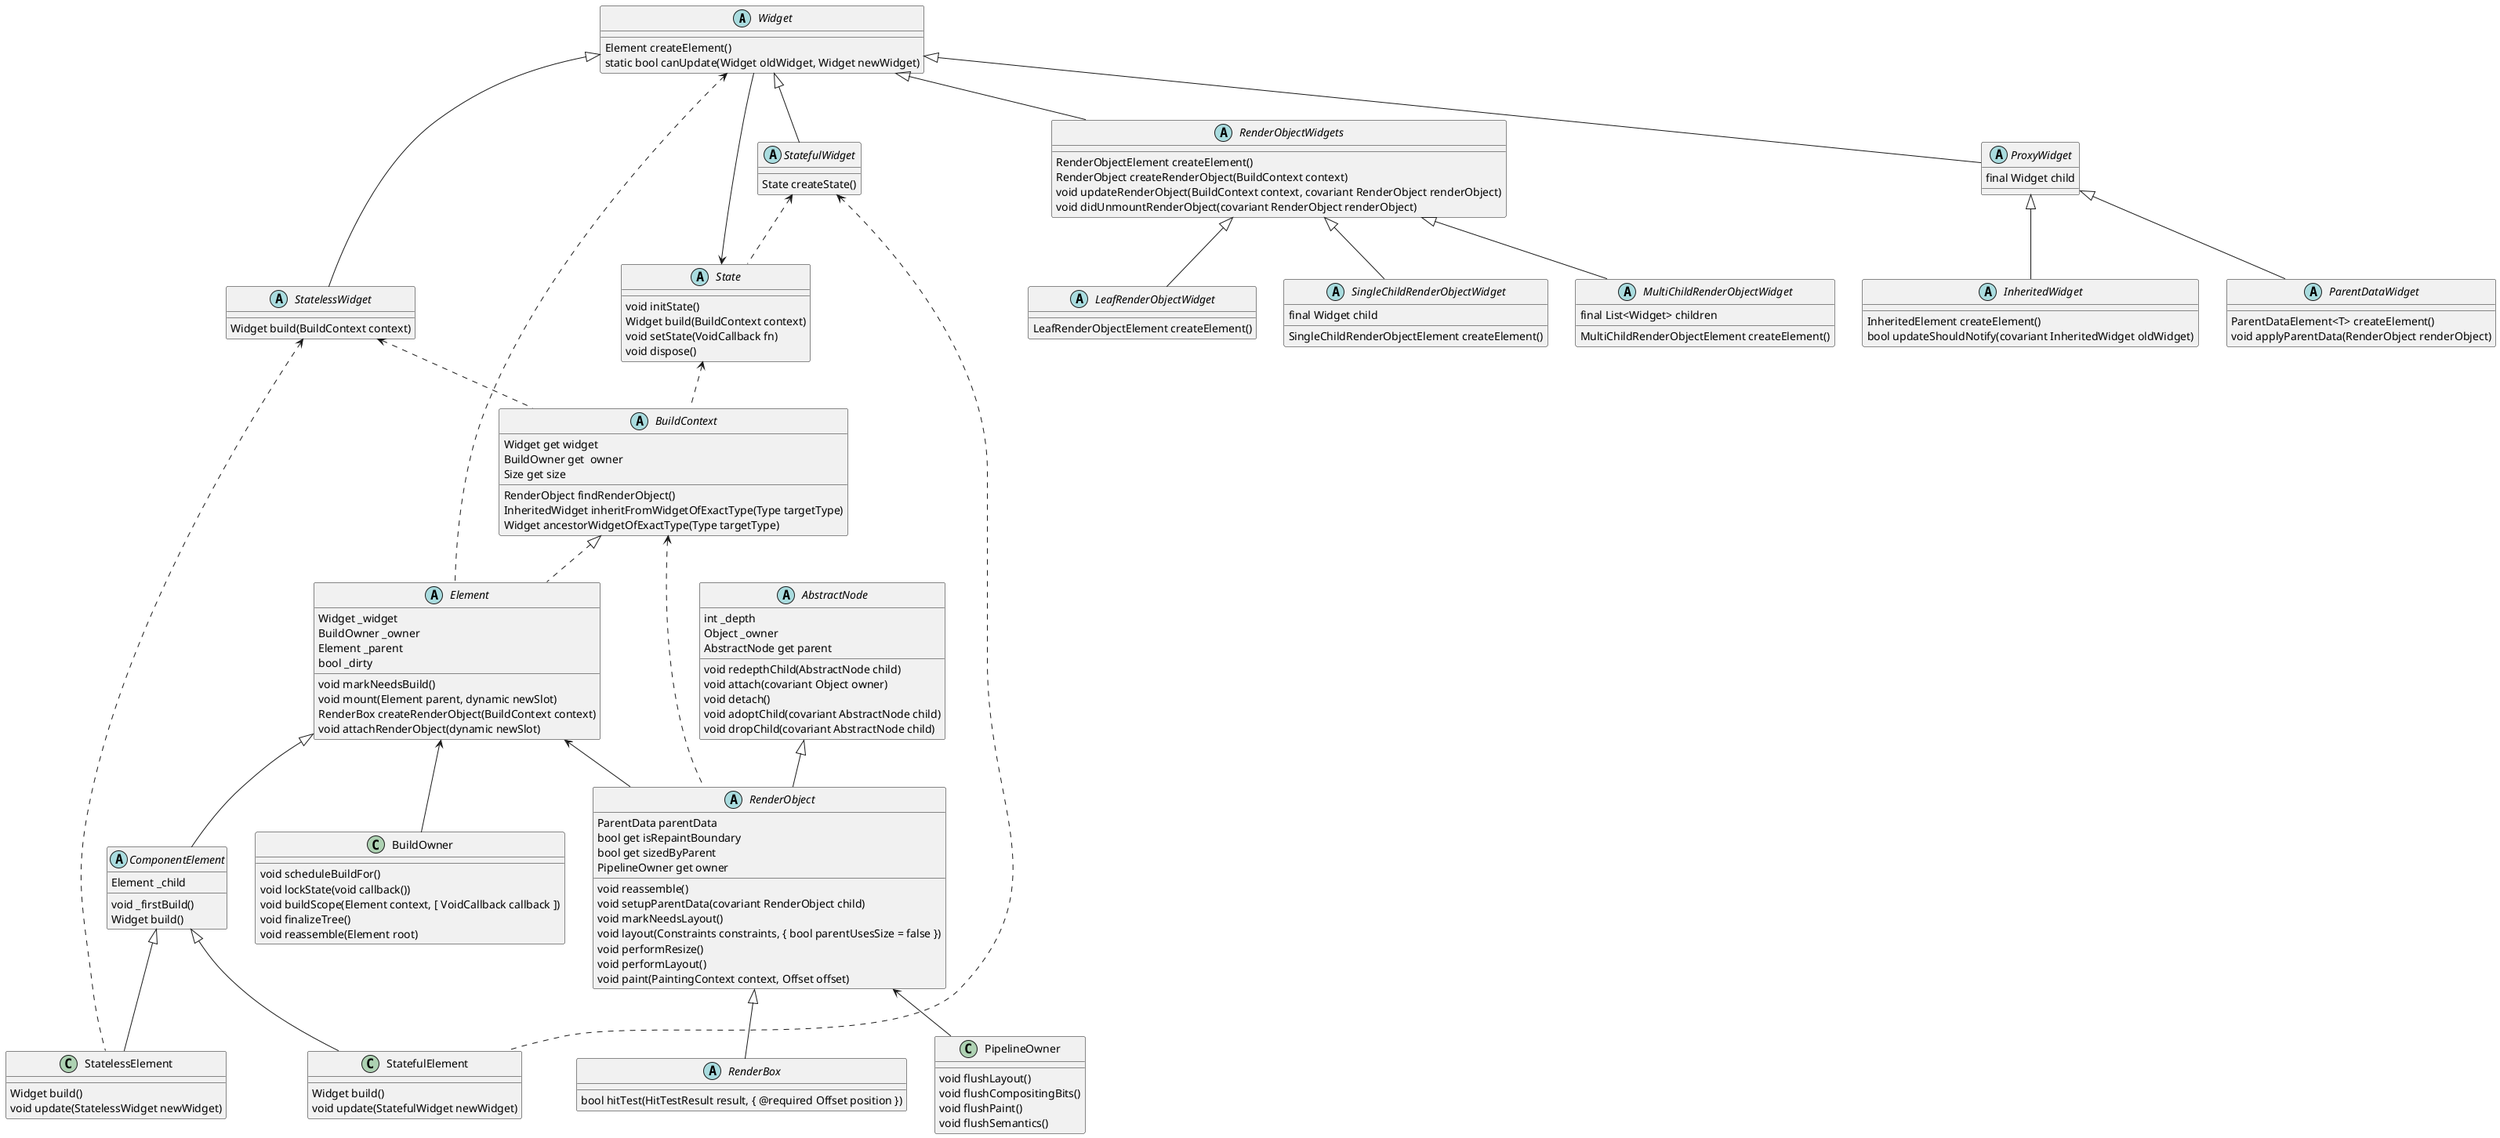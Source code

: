 @startuml
abstract class Widget {
  Element createElement()
  static bool canUpdate(Widget oldWidget, Widget newWidget)
}
'note top of Widget
'   widget是描述element配置的类，element管理着底层渲染树
'   createElement方法将配置解析为具体的实例
'   canUpdate方法是否可以使用`newWidget`来更新当前具有`oldWidget`作为其配置的[Element]
'      通过runtimeType和key进行判断
'end note

abstract class StatelessWidget{
  Widget build(BuildContext context)
}
'note left of StatelessWidget
'  定义：一个不需要可变状态的widget
'  build方法通常在三种情况下调用
'    1 第一次插入tree
'    2 父widget改变他的配置
'    3 他依赖的InheritedWidget发生改变
'  性能优化 父widget定期改变配置或依赖的InheritedWidget经常改变
'    1 最小化构建方法传递的节点数量它创建的任何小部件
'      使用CustomPaint而不是Container和Decoration来实现绘图效果
'      使用align而不是Row，Padding，SizedBox来实现对其效果
'    2 尽可能使用const Widget并且提供const的构造器以便使用者也能做到
'    3 将StatelessWidget转为StatefulWidget,以便使用StatefulWidget的黑科技
'      缓存子树的公共部分或者更改树结构时使用[GlobalKey]
'    4 如果widget因为使用InheritedWidget而频繁创建，将子widget分为多个，改变部分由tree变为leave叶子
'
'  build方法
'    如果build方法依赖于任何事情，使用StatefulWidget
'end note

abstract class StatefulWidget{
   State createState()
}
'note right of StatefulWidget
'  定义：一个具有可变状态的widget
'  StatefulWidget主要有两类：
'    1 在State.initState分配资源并在State.dispose回收，但是不依赖于InheritedWidget
'      也不调用State.setState。通常用于application或者page的根widget,和子widget通过ChangeNotifier，stream
'      或其他方式通信。这种widget构建一次并且不再更新，对于cpu和GPU周期是相对便宜的。
'      因此，它们可能有些复杂和深度build方法
'    2 调用State.setState或依赖于InheritedWidget，这些通常会在应用程序的生命周期期间重建多次，
'      因此减少重建的影响很重要
'  性能优化
'    1 将状态推到树叶上，创建一个只更新自己的widget
'    2 最小化构建方法传递的节点数量它创建的任何小部件
'      理想情况下，有状态小部件只会创建一个单个小部件，该小部件将是[RenderObjectWidget]。
'      显然这并不总是实用，但是小部件越接近这个理想，效率会更高
'    3 如果子树不发生改变，缓存子树，每次使用时重用他，通常是将stateful的部分重构为一个widget
'    4 尽可能使用`const`widget。 （这相当于缓存小部件并重新使用它。）
'      可查看源码注释的例子 将State中依赖外部的属性，重构到具有const构造器的StatefulWidget中
'    5 避免改变任何创建子树的深度和改变子树中任何widget的类型
'      例如：比起返回child或将child包装在IgnorePointer里面，更好的做法是将child一直包装在IgnorePointer
'      里面，然后控制IgnorePointer.ignoring的属性。这是因为更改子树的深度需要
'      重建，布局和绘制整个子树，而只是更改属性将需要尽可能少的更改渲染树
'      （例如，在[IgnorePointer]的情况下，没有布局或重绘是必要的）
'    6 如果必须改变子树的深度，考虑将子树的公共部分重构为一个拥有GlobalKey的widget,这部分widget
'      将会在StatefulWidget的生命周期中保持一致
'end note

abstract class State{
   void initState()
   Widget build(BuildContext context)
   void setState(VoidCallback fn)
   void dispose()
}
'note right of State
' 定义：[StatefulWidget]的逻辑和内部状态
' state的生命周期
' ...
'end note
abstract class BuildContext{
   Widget get widget
   BuildOwner get  owner
   Size get size
   RenderObject findRenderObject()
   InheritedWidget inheritFromWidgetOfExactType(Type targetType)
   Widget ancestorWidgetOfExactType(Type targetType)

}
'note bottom of BuildContext
'  定义：定位一个widget到widget树的句柄
'  可以通过WidgetBuilder(如build方法)或State.context成员获取
'  每个widget都有自己的BuildContext,并通过父widget的build方法返回
'  在一个build方法里面，build方法的build context和build方法返回的widget的build context不一致
'     这会导致一些棘手的情况。比如Theme.of(context)会在给定的build context寻找最近的封闭theme
'     如果widgetQ的build方法返回包括[主题]在内的widget树中，并尝试使用[Theme.of]传递它自己的上下文，
'     Q的build方法将找不到[Theme]对象，theme.of使用的context与build方法的context不一致
'     具体看代码注释例子，如果需要为返回树的子部分构建上下文，可以使用Builder widget进行构建上下文
'  随着时间推移，特定widget的BuildContext会改变location当widget在树周围移动时，
'     因此该类的返回值不应该在返回方法之外缓存
'  [BuildContext]对象实际上是[Element]对象。 [BuildContext]接口用于阻止对[Element]对象的直接操作
'end note

abstract class Element{
  Widget _widget
  BuildOwner _owner
  Element _parent
  bool _dirty
  void markNeedsBuild()
  void mount(Element parent, dynamic newSlot)
  RenderBox createRenderObject(BuildContext context)
  void attachRenderObject(dynamic newSlot)
}

'note right of Element{
'  定义：在树中的特定位置[Widget]的实例化
'  widget描述了如何配置子树，但可以使用相同的widget同时配置多个子树，因为widget是不可变的
'  [Element]表示在树上特定位置的配置的widget的使用
'  元素形成一棵树。大多数元素都有一个独特的子元素，但有一些小部件（例如，[RenderObjectElement]的子类）可以有多个子元素
'  _widget 是Element的配置
'  _owner 是管理当前Element生命周期的对象
'  bool _dirty true标记当前element需要重建
'  markNeedsBuild 将元素标记为脏，并将其添加到全局widget列表中，以便在下一帧中重建，
'   由于在一个帧中构建一个元素两次是低效的，应用程序和widget应该被构造仅在帧开始的事件处理程序期间标记widget脏，而不是在构建本身期间

'   1 框架通过调用[Widget.createElement]来创建一个元素小部件将用作元素的初始配置
'   2 框架调用[mount]将新创建的元素添加到在给定父级的给定位置的树中，[mount]方法负责给任何子窗口小部件解析并调用[attachRenderObject]
'     来将任何关联的渲染对象附加到渲染树
'   3 此时，该元素被视为“活动”并可能出现在屏幕
'   4 在某些时候，父母可能决定更改用于配置此element的widget,例如因为父项使用重建新状态。发生这种情况时，框架将使用new调用widget的[update]
'     新窗口小部件将始终具有相同的[runtimeType]和key与旧小部件。如果父级希望更改树中此位置的小部件的[runtimeType]或key，可以通过卸载
'     元素并在此位置解析新小部件来做到这一点
'   5 在某些时候，祖先可能会决定删除树中这个元素（或者中间祖先），祖先通过调用本身的[deactivateChild]做到。停用中间祖先会从渲染树中
'     删除该元素的渲染对象并添加这个元素到[owner]的非活动元素列表，导致框架在此元素上调用[deactivate]
'   6 此时，该元素被视为“无效”，不会出现在屏幕上。元素只能保持在非活动状态，直到当前动画帧的结尾。在动画结束时frame，将卸载任何仍处于非活动状态的元素
'   7 如果元素被重新并入树中（例如，因为它或一个其祖先有一个重用的global key）.框架将从[owner]的非活动元素列表中删除元素，调用元素[activate]，
'     并重新附加元素的渲染对象到渲染树。（此时，该元素再次被视为“active”并可能出现在屏幕上。）
'   8 如果元素在当前动画帧结束时没有重新纳入树中，框架将调用元素的[unmount]
'   9 此时，元素被认为是“defunct”而不会在将来并入树中  defunct--死人，非现存的，停业
'  Element的生命周期
'}

abstract class ComponentElement{
  Element _child
  void _firstBuild()
  Widget build()
}
'note right of ComponentElement
' 定义：构成其他[Element]的[Element]
' [ComponentElement]通过创建其他[Element]来间接创建[RenderObject]而不是直接创建RenderObject
'
'end note

class StatelessElement{
   Widget build()
   void update(StatelessWidget newWidget)
}

'note right of StatelessElement{
'  定义：使用[StatelessWidget]作为其配置的[Element]
'}

class StatefulElement{
   Widget build()
   void update(StatefulWidget newWidget)
}

'note left of StatefulElement{
' 定义：使用[StatefulWidget]作为其配置的[Element]
'}

abstract class AbstractNode{
   int _depth
   Object _owner
   AbstractNode get parent
   void redepthChild(AbstractNode child)
   void attach(covariant Object owner)
   void detach()
   void adoptChild(covariant AbstractNode child)
   void dropChild(covariant AbstractNode child)
}
'note right of AbstractNode{
'  定义：在树的一个抽象节点
'  AbstractNode具有深度，附件和父级的概念，但没有有一个child模型
'  节点的[深度]总是比他们的祖先更大
'  没保证兄弟姐妹之间的深度
'  节点的深度用于确保按深度顺序处理节点
'  孩子的[深度]可以比父亲的[深度]大一个以上，因为[深度]值永远不会减少：重要的是它大于父母
'  比如树的根节点是A，子节点B，孙子节点C，这时A的深度为0，B的深度为1，C的深度为2，
'     如果将C移动到A的子节点，C和B成为兄弟节点，这时深度不会发生变化
'     [深度]由[adoptChild]和[dropChild]方法自动维护
'  _depth 节点在树中的深度，当你遍历树时，树中节点的深度单调增加
'  _owner 此节点的所有者（如果未attached，则为null,此节点所属的整个子树将具有相同的所有者
'
' redepthChild将给定[child]的[depth]调整为大于自己节点的[depth]
' attach 将此节点标记为attached到给定所有者,通常只从[parent]的[attach]方法调用，并由[owner]标记为附加树的根
' detach 将此节点标记为detached,通常只从[parent]的[detach]调用，并由[owner]调用并将树的根标记为已分离
' adoptChild 将给定节点标记为此节点的子节点，子类在获取新child时应调用此函数
' dropChild  断开给定节点与此节点的连接，子类应该在失去孩子时调用此函数
'}

abstract class RenderObject{
  ParentData parentData
  bool get isRepaintBoundary
  bool get sizedByParent
  PipelineOwner get owner
  void reassemble()
  void setupParentData(covariant RenderObject child)
  void markNeedsLayout()
  void layout(Constraints constraints, { bool parentUsesSize = false })
  void performResize()
  void performLayout()
  void paint(PaintingContext context, Offset offset)
}
'
'note right of RenderObject{
' 定义： 渲染树中的对象
' [RenderObject]类层次结构是渲染库的核心的存在理由
'  [RenderObject]有一个[parent]，并且有一个名为[parentData]的插槽。父[RenderObject]可以存储子特定数据，例如，孩子的位置
'  [RenderObject]类也实现了布局和绘制协议
'   RenderObject没有定义子类的模型(比如一个node是否拥有0，1多个child)，
'      它也没有定义坐标系（例如，孩子是否位于笛卡尔坐标系中坐标，极坐标等)或者特定的布局协议(如layout是width输入，height输出
'      还是constraint输入size输出，或者父设置子的大小和位置在child lays out之前还是之后，或者
'      确定是否允许孩子访问他们父母的[parentData]插槽)
'  [RenderBox]子类引入了布局系统使用笛卡尔坐标的意见
'  layout方法需要传入两个参数，第一个为constraints，即 父节点对子节点大小的限制，该值根据父节点的布局逻辑确定。另外一个参数是 parentUsesSize，
'     该值用于确定 relayoutBoundary，该参数表示子节点布局变化是否影响父节点，如果为true，当子节点布局发生变化时父节点都会标记为需要重新布局，
'     如果为false，则子节点布局发生变化后不会影响父节点
'
'   PipelineOwner 重写AbstractNode的Owner
'
'  确定重新布局的边界
'  _relayoutBoundary 在layout方法中根据parentUsesSize设置，false _relayoutBoundary是自己，true _relayoutBoundary是父节点的
'  _relayoutBoundary，在markNeedsLayout中如果_relayoutBoundary不等于自己则调用markParentNeedsLayout，否则调用owner的Layout更新自己
'
'  isRepaintBoundary  是否为他的child创建一个分离的渲染列表，默认为false
'      在子类中重写此项以指示您的类的实例应该独立重绘。例如，重新渲染的渲染对象可能想要重绘自己，而不需要他们的父重绘
'      如果此getter返回true，则[paintBounds]将应用于此对象和所有后代
'    sizedByParent意为该节点的大小是否仅通过 parent 传给它的 constraints 就可以确定了，即该节点的大小与它自身的属性和其子节点无关
'        比如如果一个控件永远充满 parent 的大小，那么 sizedByParent就应该返回true，此时其大小在 performResize() 中就确定了，
'        在后面的 performLayout() 方法中将不会再被修改了，这种情况下 performLayout() 只负责布局子节点。
'    performResize 仅使用constraints更新渲染对象大小 在layout方法中，sizedByParent为true时调用。不要调用该函数使用layout替代
'       将[sizesByParent]设置为true的子类应覆盖此方法以计算其大小
'
'    performLayout每次都被layout方法调用，在 performLayout() 方法中除了完成自身布局，也必须完成子节点的布局，
'       这是因为只有父子节点全部完成后布局流程才算真正完成。所以最终的调用栈将会变成：layout() > performResize()/performLayout() > child.layout() > ... ，如此递归完成整个UI的布局。
'
'    paint方法 绘制child时当前canvas持有的context可能发生变化因为绘制操作前后要绘制的child可能需要记录在单独的合成图层上
'       非必须三条
'       1 边界内绘制 类似RenderFlex 根_overflow<0进行绘制,调用defaultPaint
'       2 剪裁超出部分 context.pushClipRect
'       3 paintOverflowIndicator 绘制错误部分提示
'
'    语义化即Semantics，主要是提供给读屏软件的接口，也是实现辅助功能的基础，通过语义化接口可以让机器理解页面上的内容，对于有视力障碍用户可以使用读屏软件来理解UI内容
'     如果一个RenderObject要支持语义化接口，可以实现 describeApproximatePaintClip和 visitChildrenForSemantics方法和semanticsAnnotator getter
'      可以使用的widget有Semantics(一个widget，用以描述widget树的具体语义)，MergeSemantic(合并其后代语义的widget)，ExcludeSemantics(删除后代所有语义的widget)
'
'  编写RenderObject子类
'  在大多数情况下，子类继承[RenderObject]本身是过度的，并且[RenderBox]将是一个更好的起点，如果一个不想使用
'     笛卡尔坐标可以直接继承RenderObject。编写[RenderBox]的大多数方面都适用于将[RenderObject]编写，因此关于RenderBox的讨论
'     是推荐背景阅读。主要区别在于布局和命中测试，因为那些是[RenderBox]主要专注的方面
'  1 layout 布局协议以[Constraints]的子类开头，更改布局协议查看Constraints怎么协Constraints的子类
'      performLayout方法应该采用[constraints]并应用它们。布局算法的输出是在描述用于父级布局几何对象的对象上设置的字段
'      任何时候渲染对象上的任何更改都会影响布局那个对象，它应该调用[markNeedsLayout]
'  2 Hit Testing
'    命中测试比布局更开放。没有方法可以覆盖，你应该提供一个
'  3 适应从一种协议到另一种协议  通常，Flutter渲染对象树的根是[RenderView]。这个对象有一个子节点，它必须是[RenderBox]
'     因此，如果你想在渲染树中有一个自定义的[RenderObject]子类，你有两个选择：您需要替换[RenderView]本身，或者您需要
'     有一个[RenderBox]，它将您的类作为其子类。 （后者很多更常见的情况。）
'    这个[RenderBox]子类从box协议转换为你的类的协议
'    特别是，这意味着对于命中测试它会覆盖[RenderBox.hitTest]，并为命中测试调用类中的任何方法
'    同样，它会覆盖[performLayout]来创建适合您的class[Constraints]对象并将其传递给孩子的[布局]方法
'  4 渲染对象之间的布局交互
'    通常，渲染对象的布局应该仅取决于它的孩子的布局输出，`parentUsesSize`只有在[layout]调用中设置为true
'    此外，如果设置为true，如果孩子要被渲染则父级必须调用孩子的[layout]，否则当子项更改其布局输出时，不会通知父/父
'
'
'}

abstract class RenderBox{
   bool hitTest(HitTestResult result, { @required Offset position })
}
'note right of RenderBox{
'
'   定义：2D笛卡尔坐标系中的渲染对象
'
'   通过将[BoxConstraints]对象传递到树中来执行框布局。框约束为子宽度和高度建立最小值和最大值。在确定其大小时，孩子必须尊重由其父级给予它的约束
'
'   该协议足以表达许多常见的盒子布局数据流。例如，要实现width-in-height-out数据流，请调用你孩子的[layout]功能，带有一组严格的
'   框约束宽度值（并为parentUsesSize传递true）。孩子决定之后它的高度，使用孩子的身高来确定你的size
'
'   编写RenderBox子类
'   人们可以实现一个新的[RenderBox]子类来描述一个新的布局模型，新的绘制模型，新的命中测试模型或新的语义模型，同时保留在[RenderBox]协议定义的笛卡尔空间中
'   要创建新协议，请考虑改为子类化[RenderObject]
'   1 新RenderBox子类的构造函数和属性
'     构造函数通常会为类每个属性获取一个命名参数。然后将该值传递给类的私有字段和构造函数断言其正确性（例如，如果它不应为null，则为断言它不是null
'     属性具有getter / setter / field组的形式，如下所示 见注释例子
'     如果布局使用此属性，设置器通常会在调用[markNeedsLayout]时完成，或如果只有画家功能呢，调用[markNeedsPaint]。（无需同时调用两者，
'     [markNeedsLayout]暗示[markNeedsPaint]。）
'     考虑布局和paint是昂贵的;对于调用[markNeedsLayout]或[markNeedsPaint]要保守。它们只应该在布局（或分别是paint）实际上已经改变时被调用
'   2 Children
'     如果渲染对象是叶子，也就是说，它不能有任何子对象，忽略此部分。 （叶子渲染对象的示例是[RenderImage]和[RenderParagraph]）
'     对于具有子项的渲染对象，有四种可能的场景
'         单个[RenderBox]子项。在这种情况下，请考虑继承自[RenderProxyBox]（如果渲染对象调整自身以匹配子项）或[RenderShiftedBox]
'         （如果孩子小于盒子和盒子将孩子本身对齐）
'         单个孩子，但它不是[RenderBox]。使用[RenderObjectWithChildMixin] mixin
'         多个child。使用[ContainerRenderObjectMixin] mixin
'         一个更复杂的child模型
'   3  使用RenderProxyBox
'      默认情况下，[RenderProxyBox]渲染对象调整自身大小适合其子级，或如果没有孩子，尽可能小;它通过所有命中测试并绘制给孩子，
'      内在维度和基线测量类似地代表孩子
'      [RenderProxyBox]的子类只需要覆盖[RenderBox]协议的重要部分，例如，[RenderOpacity]就是覆盖paint方法（和[alwaysNeedsCompositing]
'      来反映出 paint方法做了什么）和[visitChildrenForSemantics] 方法，所以这样当隐藏时，子对辅助功能工具隐藏了，并添加了一个
'      [RenderOpacity.opacity]字段
'      [RenderProxyBox]假定子节点是父节点的大小并且位于0,0。如果不是这样，那么请改用[RenderShiftedBox]
'   4  Using RenderShiftedBox
'      默认情况下，[RenderShiftedBox]的行为很像[RenderProxyBox]但是不假设孩子位于0,0（实际位置记录在孩子的[parentData]字段中）
'      并且没有提供默认布局算法
'   5  使用 RenderObjectWithChildMixin
'      如果渲染对象有一个子节点但它不是[RenderBox]，那么[RenderObjectWithChildMixin]类，这是一个将处理的mixin管理孩子的样板，将是有用的
'      它是一个带有一个类型参数的泛型类，即子类型。例如，如果你要构建一个`RenderFoo`类带有单一的`RenderBar`child，你可以使用mixin如下
'      见注释例子
'      既然`RenderFoo`类本身在这种情况下仍然是[RenderBox]，那么你仍然必须实现[RenderBox]布局算法，以及内在函数和基线，绘画和命中测试等功能
'   6  使用 ContainerRenderObjectMixin
'       如果一个渲染框可以有多个子节点，那么[ContainerRenderObjectMixin] mixin可用于处理样板。它使用链接列表以易于变异的方式为子项动态地建模
'       ，可以有效地运行。在这个模型中随机访问不是有效率;如果你需要随机访问孩子考虑下一节关于更复杂的子模型
'       [ContainerRenderObjectMixin]类有两个类型参数。首先是子对象的类型，第二个是他们的类型[parentData]。用于[parentData]的类本身必须具有
'       [ContainerParentDataMixin]类混入其中;这是[ContainerRenderObjectMixin]存储链表的位置。一个[ParentData]类可以继承[ContainerBoxParentData];
'       这本质上是 [BoxParentData]与[ContainerParentDataMixin]混合
'       在[RenderBox]中使用[ContainerRenderObjectMixin]时，请考虑混入[RenderBoxContainerDefaultsMixin]，它提供了一组实用程序
'       实现[RenderBox]协议公共部分的方法（例如画child）
'       当孩子走路时（例如在布局期间），以下模式是常用（在这种情况下假设孩子都是[RenderBox]对象以及此渲染对象使用`FooParentData`是
'         children的[parentData]字段
'         RenderBox child = firstChild;
'         /// while (child != null) {
'         ///   final FooParentData childParentData = child.parentData;
'         ///   // ...operate on child and childParentData...
'         ///   assert(child.parentData == childParentData);
'         ///   child = childParentData.nextSibling;
'         /// }
'
'   7 更复杂的儿童模型
'     渲染对象可以有更复杂的模型，例如a map of child键入枚举，或有效随机访问的2D网格child，或多个child 列表等,如果渲染对象具有
'      上面的mixins无法处理的模型，它必须实现[RenderObject]子协议，如下
'      删除孩子的任何时候，调用孩子的dropChild]
'      每次添加孩子时，调用孩子的[adopChild]
'      实现[attach]方法，使其在每个子节点上调用[attach]
'      实现[detach]方法，使其在每个子节点上调用[detach]
'      实现[redepthChildren]方法，使其在每个子节点上调用[redepthChild]
'      实现[visitChildren]方法，使其调用每个孩子的参数，通常按照paint顺序（从最前面到最前面）
'      实现[debugDescribeChildren]，使其为每个孩子输出[DiagnosticsNode]
'     实现这七个要点基本上就是前面提到的两者mixins做的
'   8  各种child和特定child数据
'      孩子可以拥有父母拥有的其他数据，但存储在child使用的[parentData]字段用于该数据的类必须从[ParentData]继承。 [setupParentData]方法
'        用于在附加子项时初始化子项的[parentData]字段
'      按照惯例，[RenderBox]子对象的[RenderBox]对象使用[BoxParentData]类，它有一个[BoxParentData.offset]字段来存储孩子相对于父母的位置
'      [RenderProxyBox]没有需要此偏移量，因此是此规则的一个例外
'   9  layout
'      [RenderBox]类实现布局算法。他们有为他们提供了一套约束，他们根据这些约束自己大小和他们可能拥有的任何其他输入（例如，他们的
'      child或属性）
'      实现[RenderBox]子类时，必须做出选择。可以仅根据约束大小本身，或者它是否使用任何其他约束调整大小的信息？纯粹基于的尺寸的一个例子
'      是约束会增长以适应父母
'      纯粹基于约束的大小允许系统做出一些重要的优化。使用此方法的类应该覆盖[sizesByParent]返回true，然后覆盖[performResize]来设置
'      [size]只使用约束，例如
'      @override
'      /// bool get sizedByParent => true;
'      ///
'      /// @override
'      /// void performResize() {
'      ///   size = constraints.smallest;
'      /// }
'      否则，在[performLayout]函数中设置大小
'      [performLayout]函数是渲染框位置的决定，如果不是[sizesByParent]，它们应该是什么[大小]，以及它们决定他们的孩子应该在哪里
'   10 RenderBox子项的layout
'      [performLayout]函数应该调用每个child（box）的[layout]函数，传递一个描述约束的孩子可以在其中呈现[BoxConstraints]对象
'      通过严格的约束（见[BoxConstraints.isTight]）给孩子将允许渲染库应用一些优化，因为它知道如果约束条件很紧，那么即使孩子本身的布局变化，
'      孩子的尺寸也不会改变
'      如果[performLayout]函数将使用子的大小来影响其他布局的各个方面，例如，如果渲染框在child周围调整大小，或根据孩子的大小定位几个孩子，
'      然后它必须为子项的[layout]指定`parentUsesSize`参数功能，将其设置为true
'      这个标志关闭了一些优化;不依赖于child的尺寸的算法会更有效率
'      特别是依赖child's [size]表示如果孩子被标记为脏布局，那么parent也可能被标记为脏布局，除非父母给孩子的[约束]是严格的约束
'      对于不会从[RenderProxyBox]继承的[RenderBox]类，布置了他们的孩子，也应该通过设置每个子节点的[parentData]对象的[BoxParentData.offset]字段
'        来定位他们
'   11 非RenderBox子项的layout
'      [RenderBox]的子元素不一定是[RenderBox]，如果他们使用另一种协议（如[RenderObject]所述），父级将传入子类相应的[Constraints]，
'      ，而不是[BoxConstraints]，父母会读用于该布局协议的[布局]的输出，而不是阅读孩子的大小。parentUsesSize起相同作用
'
'   12 Painting
'      该canvas对象不应该通过对[PaintingContext]方法的调用进行缓存。每次调用[PaintingContext]上的方法时，画布都会有一个改变身份的机会
'      偏移量offset指定了[PaintingContext.canvas]框的左上角位置的坐标系
'      画字使用TextPainter
'      画image,使用paintImage方法
'      一个使用[PaintingContext]并介绍新layers的[RenderBox]应覆盖[alwaysNeedsCompositing] getter并将其设置为true，
'      如果对象有时覆盖有时不覆盖该方法，在那种情况下，无论何时返回值会改变，调用[markNeedsCompositingBitsUpdate]
'      如果[alwaysNeedsCompositing] getter仅基于孩子的存在与否更改值，这个在添加或删除子项时自动完成，因此您不必显式调用它
'      任何时候对象的任何变化都会导致[paint]方法绘制不同的东西（但不会导致布局改变），对象应该调用[markNeedsPaint]
'   13 Painting children
'      调用PaintingContext.paintChild来绘制child
'      如果[paint]方法在paint child 之前将变换应用于绘制上下文（通常应用额外的偏移量），那么[applyPaintTransform]方法也应该被覆盖
'      该方法必须调整它的矩阵以与转换绘画上下文和绘制给定孩子之前的偏移量相同的方式给出。这由[globalToLocal]和[localToGlobal]方法使用
'   14 Hit Tests
'      覆盖hitTest或hitTestSelf和hitTestChildren
'      [hitTest]方法本身被赋予[Offset]，如果是，则必须返回true，对象或其中一个孩子已经吸收了命中（防止下面的物体来自被击中的这个），
'      如果命中可以继续到低于这个其他对象，则为false
'      对于每个子节点[RenderBox]，子节点上的[hitTest]方法应该是使用相同的[HitTestResult]参数调用并转换点进入孩子的坐标空间（以同样的方式
'      [applyPaintTransform]方法会）
'      [RenderBoxContainerDefaultsMixin]提供[RenderBoxContainerDefaultsMixin.defaultHitTestChildren]方法这样做假设孩子是轴对齐的，
'      没有变换，并根据[BoxParentData.offset]字段定位[parentData];更精心制作的盒子可以覆盖[hitTestChildren]
'      如果对象被击中，那么它也应该将自己添加到[HitTestResult]作为[hitTest]方法的参数给出的对象，使用[HitTestResult.add]。默认实现
'      遵循[hitTestSelf]确定框是否被击中。
'
'      命中测试不能依赖于已经发生的绘画
'   15 Semantics
'      对于一个render box可以实现describeApproximatePaintClip，visitChildrenForSemantics，semanticsAnnotator getter
'      默认实现对于表示仅影响布局的对象就足够了，但表示交互的节点组件或信息（图表，文本，图像等）应该提供更多完整实现
'
'   16 内在和基线 Intrinsics and Baselines
'      [RenderBox]对象必须实现两个附加协议：内在尺寸和基线测量
'      有四种方法可以实现内在大小，计算框的最小和最大固有宽度和高度。文档这些方法详细讨论了协议：
'       [computeMinIntrinsicWidth]，[computeMaxIntrinsicWidth]，[computeMinIntrinsicHeight]，[computeMaxIntrinsicHeight]
'      此外，如果盒子有任何孩子，它必须实施[computeDistanceToActualBaseline]。 [RenderProxyBox]提供了一个简单的转发给孩子的实施;
'      [RenderShiftedBox]提供了一个通过位置抵消相对于父母的孩子基线信息的实现
'      。如果你没有继承任何一个这些类，您必须自己实现算法
'
'  hitTest命中测试  一个对象是否可以响应事件，取决于其对命中测试的返回，当发生用户事件时，会从根节点（RenderView）开始进行命中测试
'    hitTest 方法用来判断该 RenderObject 是否在被点击的范围内，同时负责将被点击的 RenderBox 添加到 HitTestResult 列表中，
'    参数 position 为事件触发的坐标（如果有的话），返回 true 则表示有 RenderBox 通过了命中测试，需要响应事件，反之则认为当前RenderBox没有命中
'    在继承RenderBox时，可以直接重写hitTest()方法，也可以重写 hitTestSelf() 或 hitTestChildren(),
'    唯一不同的是 hitTest()中需要将通过命中测试的节点信息添加到命中测试结果列表中，而 hitTestSelf() 和 hitTestChildren()则只需要简单的返回true或false。
'}


class BuildOwner {

   void scheduleBuildFor()
   void lockState(void callback())
   void buildScope(Element context, [ VoidCallback callback ])
   void finalizeTree()
   void reassemble(Element root)
}

'note bottom of BuildOwner{
'   widgets框架的Manager类
'   该类跟踪哪些widget需要重建，并处理其他任务适用于整个widget树，例如管理非活动元素列表树，并在必要时触发“reassemble”命令在调试或热重载期间
'   主BuildOwner通常g归[WidgetsBinding]拥有，而且是从操作系统驱动，以及其余部分build/layout/paint pipeline
'   另外BuildOwner可以管理屏幕外widget树
'   要将构建所有者分配给树，请使用[RootRenderObjectElement.assignOwner]方法在根元素widget树上
'   scheduleBuildFor  将一个元素添加到dirty元素列表中，以便在[WidgetsBinding.drawFrame]调用[buildScope]时重建它
'   lockState  建立一个禁止调用[State.setState]的范围，调用callback函数，机制用来保证State.dispose不会调用State.setState
'   buildScope 建立更新widget树的范围，并调用给定的`callback`，然后，如果有的话,按照深度顺序使用[scheduleBuildFor]构建标记为dirty的所有元素
'     此机制可防止构建方法传递性地要求运行其他构建方法，从而可能导致无限循环
'     要在不执行任何其他工作的情况下刷新当前脏列表，可以调用此函数而不进行回调。这是框架在[WidgetsBinding.drawFrame]中每个frame执行的操作
'     一次只能激活一个[buildScope]
'     [buildScope]也意味着[lockState]范围
'     要在每次调用此方法时打印控制台消息，请将[debugPrintBuildScope]设置为true。这在调试小部件没有被标记为脏，或者经常被标记为脏的问题时非常有用
'   finalizeTree  通过卸载任何不在active状态的元素来完成构建过程，被WidgetsBinding.drawFrame调用
'   reassemble在应用程序代码更改或者热重新加载时使用
'}

class PipelineOwner {
  void flushLayout()
  void flushCompositingBits()
  void flushPaint()
  void flushSemantics()
}

'note right of PipelineOwner{
'  PipelineOwner管理渲染管道
'  PipelineOwner提供用于驱动渲染管道的接口并存储渲染对象请求访问在管道的每个阶段的状态。要刷新管道，请按顺序运行以下命令
'
'  1 flushLayout  更新需要计算布局的任何渲染对象，在此阶段，每个渲染对象的大小和位置被计算
'        渲染对象在此阶段可能会dirty他们的painting或合成状态
'  2 flushCompositingBits  更新任何合成位脏的渲染对象,在此阶段，每个渲染对象都会学习是否child需要合成
'     此信息在选择如何实现视觉效果如clip的绘画阶段使用。如果渲染对象具有合成子对象，它需要使用一个[Layer]创建clip以便clip应用于composited child（将被绘制成自己的[Layer]）
'  3 flushPaint 访问需要绘制的任何渲染对象。在这阶段，渲染对象有机会记录绘画命令进入[PictureLayer]并构建其他合成的[Layer]
'  4 flushSemantics  如果启用了semantics，此方法将编译渲染对象的语义，这个语义信息被使用辅助技术，以改善渲染树的可访问性
'
'  [RendererBinding]保存在屏幕上可见的渲染对象的PipelineOwner。您可以创建其他PipelineOwner管理屏幕外对象，它们可以flush pipeline
'     独立于屏幕内的render object
'}

abstract class RenderObjectWidgets{
  RenderObjectElement createElement()
  RenderObject createRenderObject(BuildContext context)
  void updateRenderObject(BuildContext context, covariant RenderObject renderObject)
  void didUnmountRenderObject(covariant RenderObject renderObject)
}
'note right of RenderObjectWidgets{
'   RenderObjectWidgets提供[RenderObjectElement]的配置，包装[RenderObject]，它提供了实际的渲染应用程序
'   void updateRenderObject(BuildContext context, covariant RenderObject renderObject)
'   void didUnmountRenderObject(covariant RenderObject renderObject)
'}

abstract class LeafRenderObjectWidget{
    LeafRenderObjectElement createElement()
}
'note left of LeafRenderObjectWidget {
'   定义：用于配置RenderObject子类的RenderObjectWidgets的没有孩子的超类
'   重写createElement方法返回 LeafRenderObjectElement
'   Widget树的叶子节点，用于没有子节点的widget，通常基础widget都属于这一类，如RichText、Image
'}

abstract class SingleChildRenderObjectWidget{
  final Widget child
  SingleChildRenderObjectElement createElement()
}

'note right of SingleChildRenderObjectWidget{
'  用于配置RenderObject子类的RenderObjectWidgets的有一个子槽的超类
'   包含一个子Widget，如：ConstrainedBox、DecoratedBox等
'   对于那个孩子，这个超类只提供存储空间，它实际上并没有提供更新逻辑
'}

abstract class MultiChildRenderObjectWidget{
   final List<Widget> children
   MultiChildRenderObjectElement createElement()
}

'note right of MultiChildRenderObjectWidget{
'  用于配置RenderObject子类的RenderObjectWidgets的只有一个孩子列表的超类
'  这个超类只提供了该子列表的存储，它实际上不提供更新逻辑
'   对于child列表，如果要对此列表进行变异，通常明智的做法是将[Key]放在小部件上，以便框架可以将旧配置与新的配置匹配并维护底层的渲染对象
'}

abstract class ProxyWidget{
   final Widget child
}

'note right of ProxyWidget{
'  提供了子widget的widget，而不是构建新widget
'  可用作其他小部件的基类，例如[InheritedWidget]和
'  [ParentDataWidget]
'}
abstract class ParentDataWidget{
  ParentDataElement<T> createElement()
  void applyParentData(RenderObject renderObject)
}

'note right of ParentDataWidget{
'  将[ParentData]信息挂钩到 [RenderObjectWidget]s的子节点的小部件的基类
'  这可用于为有多个孩子的[RenderObjectWidget]的每个子提供配置，例如，[Stack]使用[Positioned]这个ParentDataWidget来定位每个孩子
'  [ParentDataWidget]特定于[RenderObject]的特定类型，因此也是一个特定的[RenderObjectWidget]类，那个类是`T`，是[ParentDataWidget]类型参数
'}

abstract class InheritedWidget{
   InheritedElement createElement()
   bool updateShouldNotify(covariant InheritedWidget oldWidget)
}

'note right of InheritedElement{
'  小部件的基类，可以有效地在树中传播信息
'  从构建上下文中获取特定类型的InheritedWidget的最近实例，使用[BuildContext.inheritFromWidgetOfExactType]
'  以这种方式引用时，InheritedWidget将导致使用者在InheritedWidget本身更改状态时重建
'  有时，继承的小部件是另一个类的实现细节，因此是私有的.在这种情况下，`of`方法通常是改为加入公共类
'  例如，[主题]实现为[StatelessWidget]构建私有继承的小部件; [Theme.of]看起来使用[BuildContext.inheritFromWidgetOfExactType]继承的小部件
'  然后返回[ThemeData]
'}
Widget <|-- StatelessWidget
Widget <|-- StatefulWidget
Widget <|-- RenderObjectWidgets
Widget <|-- ProxyWidget
Widget <..  Element
StatelessWidget <.. BuildContext
StatelessWidget <.. StatelessElement
StatefulWidget  <.. State
StatefulWidget  <.. StatefulElement
State           <.. BuildContext
State           <-- Widget
BuildContext    <|.. Element
BuildContext    <.. RenderObject
Element         <-- RenderObject
Element         <|-- ComponentElement
Element         <-- BuildOwner
ComponentElement  <|-- StatelessElement
ComponentElement  <|-- StatefulElement
AbstractNode      <|-- RenderObject
RenderObject      <|-- RenderBox
RenderObject      <--  PipelineOwner

RenderObjectWidgets <|-- LeafRenderObjectWidget
RenderObjectWidgets <|-- SingleChildRenderObjectWidget
RenderObjectWidgets <|-- MultiChildRenderObjectWidget
ProxyWidget         <|-- ParentDataWidget
ProxyWidget         <|-- InheritedWidget


@enduml